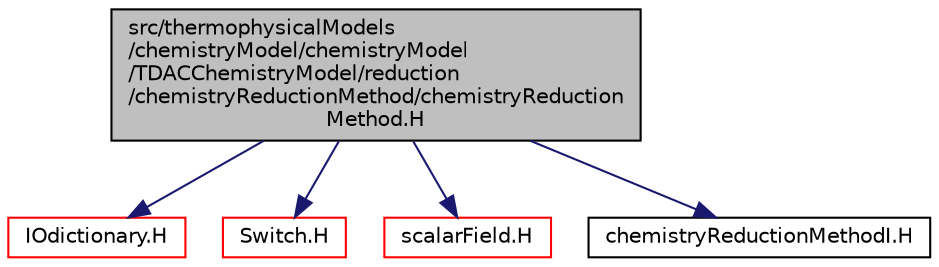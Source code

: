 digraph "src/thermophysicalModels/chemistryModel/chemistryModel/TDACChemistryModel/reduction/chemistryReductionMethod/chemistryReductionMethod.H"
{
  bgcolor="transparent";
  edge [fontname="Helvetica",fontsize="10",labelfontname="Helvetica",labelfontsize="10"];
  node [fontname="Helvetica",fontsize="10",shape=record];
  Node0 [label="src/thermophysicalModels\l/chemistryModel/chemistryModel\l/TDACChemistryModel/reduction\l/chemistryReductionMethod/chemistryReduction\lMethod.H",height=0.2,width=0.4,color="black", fillcolor="grey75", style="filled", fontcolor="black"];
  Node0 -> Node1 [color="midnightblue",fontsize="10",style="solid",fontname="Helvetica"];
  Node1 [label="IOdictionary.H",height=0.2,width=0.4,color="red",URL="$a09749.html"];
  Node0 -> Node97 [color="midnightblue",fontsize="10",style="solid",fontname="Helvetica"];
  Node97 [label="Switch.H",height=0.2,width=0.4,color="red",URL="$a12926.html"];
  Node0 -> Node98 [color="midnightblue",fontsize="10",style="solid",fontname="Helvetica"];
  Node98 [label="scalarField.H",height=0.2,width=0.4,color="red",URL="$a10370.html"];
  Node0 -> Node119 [color="midnightblue",fontsize="10",style="solid",fontname="Helvetica"];
  Node119 [label="chemistryReductionMethodI.H",height=0.2,width=0.4,color="black",URL="$a15845.html"];
}
